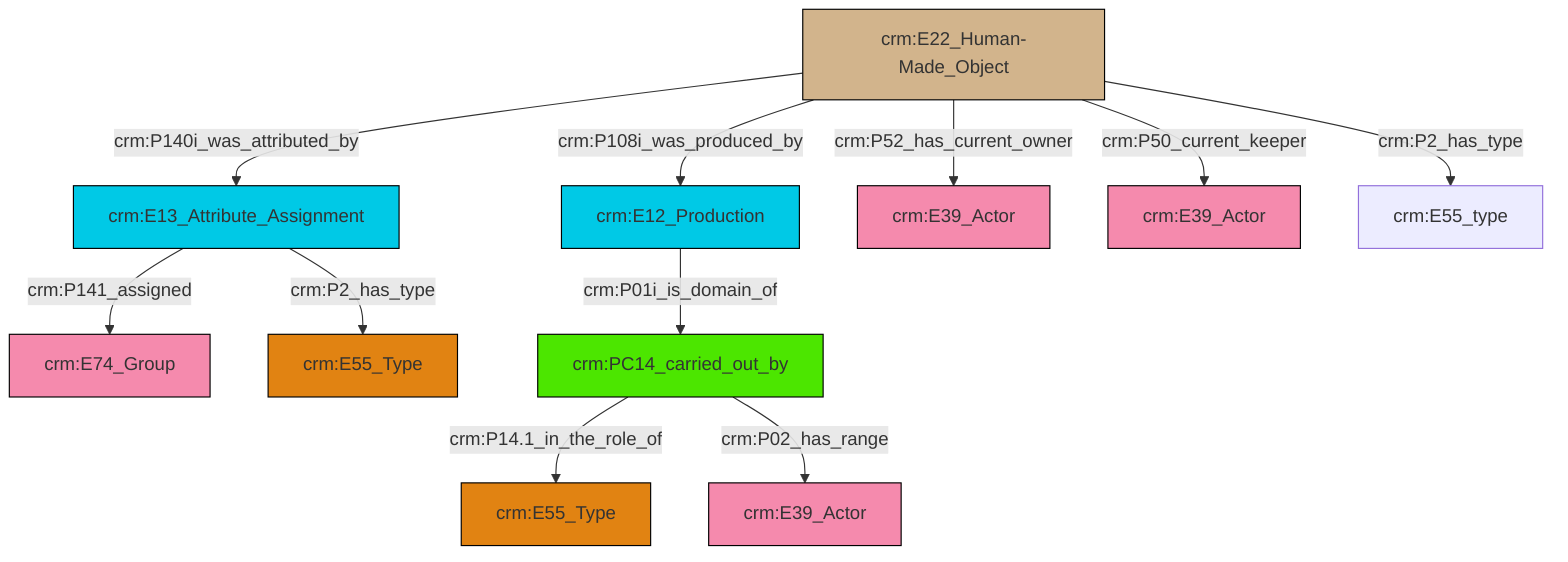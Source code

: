 graph TD
classDef Literal fill:#f2f2f2,stroke:#000000;
classDef CRM_Entity fill:#FFFFFF,stroke:#000000;
classDef Temporal_Entity fill:#00C9E6, stroke:#000000;
classDef Type fill:#E18312, stroke:#000000;
classDef Time-Span fill:#2C9C91, stroke:#000000;
classDef Appellation fill:#FFEB7F, stroke:#000000;
classDef Place fill:#008836, stroke:#000000;
classDef Persistent_Item fill:#B266B2, stroke:#000000;
classDef Conceptual_Object fill:#FFD700, stroke:#000000;
classDef Physical_Thing fill:#D2B48C, stroke:#000000;
classDef Actor fill:#f58aad, stroke:#000000;
classDef PC_Classes fill:#4ce600, stroke:#000000;
classDef Multi fill:#cccccc,stroke:#000000;

0["crm:E22_Human-Made_Object"]:::Physical_Thing -->|crm:P140i_was_attributed_by| 1["crm:E13_Attribute_Assignment"]:::Temporal_Entity
0["crm:E22_Human-Made_Object"]:::Physical_Thing -->|crm:P108i_was_produced_by| 3["crm:E12_Production"]:::Temporal_Entity
1["crm:E13_Attribute_Assignment"]:::Temporal_Entity -->|crm:P141_assigned| 4["crm:E74_Group"]:::Actor
5["crm:PC14_carried_out_by"]:::PC_Classes -->|crm:P14.1_in_the_role_of| 6["crm:E55_Type"]:::Type
0["crm:E22_Human-Made_Object"]:::Physical_Thing -->|crm:P52_has_current_owner| 8["crm:E39_Actor"]:::Actor
3["crm:E12_Production"]:::Temporal_Entity -->|crm:P01i_is_domain_of| 5["crm:PC14_carried_out_by"]:::PC_Classes
5["crm:PC14_carried_out_by"]:::PC_Classes -->|crm:P02_has_range| 12["crm:E39_Actor"]:::Actor
0["crm:E22_Human-Made_Object"]:::Physical_Thing -->|crm:P50_current_keeper| 10["crm:E39_Actor"]:::Actor
1["crm:E13_Attribute_Assignment"]:::Temporal_Entity -->|crm:P2_has_type| 15["crm:E55_Type"]:::Type
0["crm:E22_Human-Made_Object"]:::Physical_Thing -->|crm:P2_has_type| 17["crm:E55_type"]:::Default